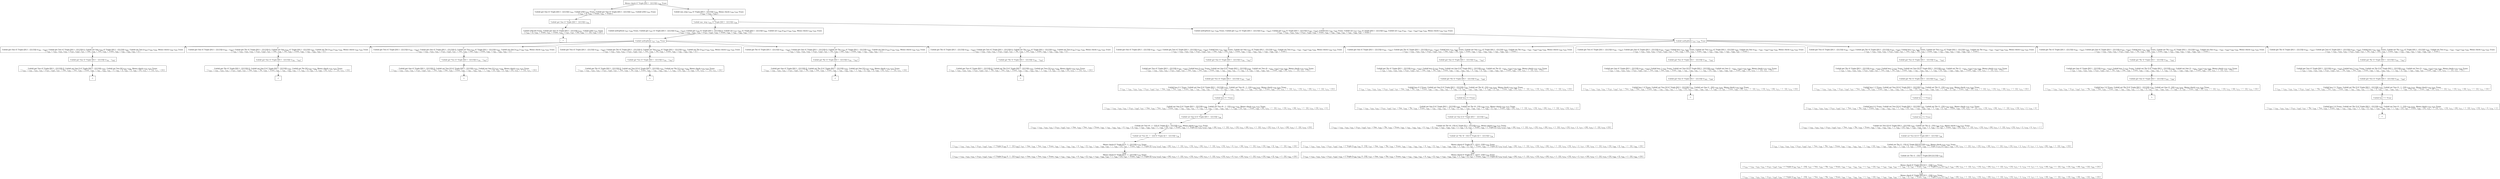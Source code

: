 digraph {
    graph [rankdir=TB
          ,bgcolor=transparent];
    node [shape=box
         ,fillcolor=white
         ,style=filled];
    0 [label=<O <BR/> Memo check (C Triple [[0] 1 : [2] [3]]) v<SUB>524</SUB> Trueo>];
    1 [label=<C <BR/> Unfold get One (C Triple [[0] 1 : [2] [3]]) v<SUB>552</SUB>, Unfold isNil v<SUB>552</SUB> Trueo, Unfold get Two (C Triple [[0] 1 : [2] [3]]) v<SUB>553</SUB>, Unfold isNil v<SUB>553</SUB> Trueo <BR/>  [ v<SUB>524</SUB> &rarr; [], v<SUB>550</SUB> &rarr; Trueo, v<SUB>551</SUB> &rarr; Trueo ] >];
    2 [label=<C <BR/> Unfold one_step v<SUB>554</SUB> (C Triple [[0] 1 : [2] [3]]) v<SUB>556</SUB>, Memo check v<SUB>556</SUB> v<SUB>555</SUB> Trueo <BR/>  [ v<SUB>524</SUB> &rarr; v<SUB>554</SUB> : v<SUB>555</SUB> ] >];
    3 [label=<O <BR/> Unfold get One (C Triple [[0] 1 : [2] [3]]) v<SUB>552</SUB>>];
    4 [label=<C <BR/> Unfold isNil [0] Trueo, Unfold get Two (C Triple [[0] 1 : [2] [3]]) v<SUB>553</SUB>, Unfold isNil v<SUB>553</SUB> Trueo <BR/>  [ v<SUB>524</SUB> &rarr; [], v<SUB>550</SUB> &rarr; Trueo, v<SUB>551</SUB> &rarr; Trueo, v<SUB>552</SUB> &rarr; v<SUB>557</SUB>, v<SUB>557</SUB> &rarr; [0], v<SUB>558</SUB> &rarr; 1 : [2], v<SUB>559</SUB> &rarr; [3] ] >];
    5 [label=<_|_>];
    6 [label=<O <BR/> Unfold one_step v<SUB>554</SUB> (C Triple [[0] 1 : [2] [3]]) v<SUB>556</SUB>>];
    7 [label=<C <BR/> Unfold notEqStick v<SUB>557</SUB> v<SUB>558</SUB> Trueo, Unfold get v<SUB>557</SUB> (C Triple [[0] 1 : [2] [3]]) (v<SUB>561</SUB> : v<SUB>562</SUB>), Unfold get v<SUB>558</SUB> (C Triple [[0] 1 : [2] [3]]) [], Unfold set v<SUB>557</SUB> v<SUB>562</SUB> (C Triple [[0] 1 : [2] [3]]) v<SUB>564</SUB>, Unfold set v<SUB>558</SUB> [v<SUB>561</SUB>] v<SUB>564</SUB> v<SUB>556</SUB>, Memo check v<SUB>556</SUB> v<SUB>555</SUB> Trueo <BR/>  [ v<SUB>524</SUB> &rarr; v<SUB>554</SUB> : v<SUB>555</SUB>, v<SUB>554</SUB> &rarr; (v<SUB>557</SUB>, v<SUB>558</SUB>), v<SUB>559</SUB> &rarr; Trueo, v<SUB>560</SUB> &rarr; v<SUB>561</SUB> : v<SUB>562</SUB>, v<SUB>563</SUB> &rarr; [] ] >];
    8 [label=<C <BR/> Unfold notEqStick v<SUB>557</SUB> v<SUB>558</SUB> Trueo, Unfold get v<SUB>557</SUB> (C Triple [[0] 1 : [2] [3]]) (v<SUB>561</SUB> : v<SUB>562</SUB>), Unfold get v<SUB>558</SUB> (C Triple [[0] 1 : [2] [3]]) (v<SUB>565</SUB> : v<SUB>566</SUB>), Unfold less v<SUB>561</SUB> v<SUB>565</SUB> Trueo, Unfold set v<SUB>557</SUB> v<SUB>562</SUB> (C Triple [[0] 1 : [2] [3]]) v<SUB>568</SUB>, Unfold set v<SUB>558</SUB> (v<SUB>561</SUB> : v<SUB>565</SUB> : v<SUB>566</SUB>) v<SUB>568</SUB> v<SUB>556</SUB>, Memo check v<SUB>556</SUB> v<SUB>555</SUB> Trueo <BR/>  [ v<SUB>524</SUB> &rarr; v<SUB>554</SUB> : v<SUB>555</SUB>, v<SUB>554</SUB> &rarr; (v<SUB>557</SUB>, v<SUB>558</SUB>), v<SUB>559</SUB> &rarr; Trueo, v<SUB>560</SUB> &rarr; v<SUB>561</SUB> : v<SUB>562</SUB>, v<SUB>563</SUB> &rarr; v<SUB>565</SUB> : v<SUB>566</SUB>, v<SUB>567</SUB> &rarr; Trueo ] >];
    9 [label=<O <BR/> Unfold notEqStick v<SUB>557</SUB> v<SUB>558</SUB> Trueo>];
    10 [label=<C <BR/> Unfold get One (C Triple [[0] 1 : [2] [3]]) (v<SUB>561</SUB> : v<SUB>562</SUB>), Unfold get Two (C Triple [[0] 1 : [2] [3]]) [], Unfold set One v<SUB>562</SUB> (C Triple [[0] 1 : [2] [3]]) v<SUB>564</SUB>, Unfold set Two [v<SUB>561</SUB>] v<SUB>564</SUB> v<SUB>556</SUB>, Memo check v<SUB>556</SUB> v<SUB>555</SUB> Trueo <BR/>  [ v<SUB>524</SUB> &rarr; v<SUB>554</SUB> : v<SUB>555</SUB>, v<SUB>554</SUB> &rarr; (v<SUB>557</SUB>, v<SUB>558</SUB>), v<SUB>557</SUB> &rarr; One, v<SUB>558</SUB> &rarr; Two, v<SUB>559</SUB> &rarr; Trueo, v<SUB>560</SUB> &rarr; v<SUB>561</SUB> : v<SUB>562</SUB>, v<SUB>563</SUB> &rarr; [] ] >];
    11 [label=<C <BR/> Unfold get One (C Triple [[0] 1 : [2] [3]]) (v<SUB>561</SUB> : v<SUB>562</SUB>), Unfold get Thr (C Triple [[0] 1 : [2] [3]]) [], Unfold set One v<SUB>562</SUB> (C Triple [[0] 1 : [2] [3]]) v<SUB>564</SUB>, Unfold set Thr [v<SUB>561</SUB>] v<SUB>564</SUB> v<SUB>556</SUB>, Memo check v<SUB>556</SUB> v<SUB>555</SUB> Trueo <BR/>  [ v<SUB>524</SUB> &rarr; v<SUB>554</SUB> : v<SUB>555</SUB>, v<SUB>554</SUB> &rarr; (v<SUB>557</SUB>, v<SUB>558</SUB>), v<SUB>557</SUB> &rarr; One, v<SUB>558</SUB> &rarr; Thr, v<SUB>559</SUB> &rarr; Trueo, v<SUB>560</SUB> &rarr; v<SUB>561</SUB> : v<SUB>562</SUB>, v<SUB>563</SUB> &rarr; [] ] >];
    12 [label=<C <BR/> Unfold get Two (C Triple [[0] 1 : [2] [3]]) (v<SUB>561</SUB> : v<SUB>562</SUB>), Unfold get One (C Triple [[0] 1 : [2] [3]]) [], Unfold set Two v<SUB>562</SUB> (C Triple [[0] 1 : [2] [3]]) v<SUB>564</SUB>, Unfold set One [v<SUB>561</SUB>] v<SUB>564</SUB> v<SUB>556</SUB>, Memo check v<SUB>556</SUB> v<SUB>555</SUB> Trueo <BR/>  [ v<SUB>524</SUB> &rarr; v<SUB>554</SUB> : v<SUB>555</SUB>, v<SUB>554</SUB> &rarr; (v<SUB>557</SUB>, v<SUB>558</SUB>), v<SUB>557</SUB> &rarr; Two, v<SUB>558</SUB> &rarr; One, v<SUB>559</SUB> &rarr; Trueo, v<SUB>560</SUB> &rarr; v<SUB>561</SUB> : v<SUB>562</SUB>, v<SUB>563</SUB> &rarr; [] ] >];
    13 [label=<C <BR/> Unfold get Two (C Triple [[0] 1 : [2] [3]]) (v<SUB>561</SUB> : v<SUB>562</SUB>), Unfold get Thr (C Triple [[0] 1 : [2] [3]]) [], Unfold set Two v<SUB>562</SUB> (C Triple [[0] 1 : [2] [3]]) v<SUB>564</SUB>, Unfold set Thr [v<SUB>561</SUB>] v<SUB>564</SUB> v<SUB>556</SUB>, Memo check v<SUB>556</SUB> v<SUB>555</SUB> Trueo <BR/>  [ v<SUB>524</SUB> &rarr; v<SUB>554</SUB> : v<SUB>555</SUB>, v<SUB>554</SUB> &rarr; (v<SUB>557</SUB>, v<SUB>558</SUB>), v<SUB>557</SUB> &rarr; Two, v<SUB>558</SUB> &rarr; Thr, v<SUB>559</SUB> &rarr; Trueo, v<SUB>560</SUB> &rarr; v<SUB>561</SUB> : v<SUB>562</SUB>, v<SUB>563</SUB> &rarr; [] ] >];
    14 [label=<C <BR/> Unfold get Thr (C Triple [[0] 1 : [2] [3]]) (v<SUB>561</SUB> : v<SUB>562</SUB>), Unfold get One (C Triple [[0] 1 : [2] [3]]) [], Unfold set Thr v<SUB>562</SUB> (C Triple [[0] 1 : [2] [3]]) v<SUB>564</SUB>, Unfold set One [v<SUB>561</SUB>] v<SUB>564</SUB> v<SUB>556</SUB>, Memo check v<SUB>556</SUB> v<SUB>555</SUB> Trueo <BR/>  [ v<SUB>524</SUB> &rarr; v<SUB>554</SUB> : v<SUB>555</SUB>, v<SUB>554</SUB> &rarr; (v<SUB>557</SUB>, v<SUB>558</SUB>), v<SUB>557</SUB> &rarr; Thr, v<SUB>558</SUB> &rarr; One, v<SUB>559</SUB> &rarr; Trueo, v<SUB>560</SUB> &rarr; v<SUB>561</SUB> : v<SUB>562</SUB>, v<SUB>563</SUB> &rarr; [] ] >];
    15 [label=<C <BR/> Unfold get Thr (C Triple [[0] 1 : [2] [3]]) (v<SUB>561</SUB> : v<SUB>562</SUB>), Unfold get Two (C Triple [[0] 1 : [2] [3]]) [], Unfold set Thr v<SUB>562</SUB> (C Triple [[0] 1 : [2] [3]]) v<SUB>564</SUB>, Unfold set Two [v<SUB>561</SUB>] v<SUB>564</SUB> v<SUB>556</SUB>, Memo check v<SUB>556</SUB> v<SUB>555</SUB> Trueo <BR/>  [ v<SUB>524</SUB> &rarr; v<SUB>554</SUB> : v<SUB>555</SUB>, v<SUB>554</SUB> &rarr; (v<SUB>557</SUB>, v<SUB>558</SUB>), v<SUB>557</SUB> &rarr; Thr, v<SUB>558</SUB> &rarr; Two, v<SUB>559</SUB> &rarr; Trueo, v<SUB>560</SUB> &rarr; v<SUB>561</SUB> : v<SUB>562</SUB>, v<SUB>563</SUB> &rarr; [] ] >];
    16 [label=<O <BR/> Unfold get One (C Triple [[0] 1 : [2] [3]]) (v<SUB>561</SUB> : v<SUB>562</SUB>)>];
    17 [label=<C <BR/> Unfold get Two (C Triple [[0] 1 : [2] [3]]) [], Unfold set One [] (C Triple [[0] 1 : [2] [3]]) v<SUB>564</SUB>, Unfold set Two [0] v<SUB>564</SUB> v<SUB>556</SUB>, Memo check v<SUB>556</SUB> v<SUB>555</SUB> Trueo <BR/>  [ v<SUB>524</SUB> &rarr; v<SUB>554</SUB> : v<SUB>555</SUB>, v<SUB>554</SUB> &rarr; (v<SUB>557</SUB>, v<SUB>558</SUB>), v<SUB>557</SUB> &rarr; One, v<SUB>558</SUB> &rarr; Two, v<SUB>559</SUB> &rarr; Trueo, v<SUB>560</SUB> &rarr; v<SUB>561</SUB> : v<SUB>562</SUB>, v<SUB>561</SUB> &rarr; 0, v<SUB>562</SUB> &rarr; [], v<SUB>563</SUB> &rarr; [], v<SUB>569</SUB> &rarr; [0], v<SUB>570</SUB> &rarr; 1 : [2], v<SUB>571</SUB> &rarr; [3] ] >];
    18 [label=<_|_>];
    19 [label=<O <BR/> Unfold get One (C Triple [[0] 1 : [2] [3]]) (v<SUB>561</SUB> : v<SUB>562</SUB>)>];
    20 [label=<C <BR/> Unfold get Thr (C Triple [[0] 1 : [2] [3]]) [], Unfold set One [] (C Triple [[0] 1 : [2] [3]]) v<SUB>564</SUB>, Unfold set Thr [0] v<SUB>564</SUB> v<SUB>556</SUB>, Memo check v<SUB>556</SUB> v<SUB>555</SUB> Trueo <BR/>  [ v<SUB>524</SUB> &rarr; v<SUB>554</SUB> : v<SUB>555</SUB>, v<SUB>554</SUB> &rarr; (v<SUB>557</SUB>, v<SUB>558</SUB>), v<SUB>557</SUB> &rarr; One, v<SUB>558</SUB> &rarr; Thr, v<SUB>559</SUB> &rarr; Trueo, v<SUB>560</SUB> &rarr; v<SUB>561</SUB> : v<SUB>562</SUB>, v<SUB>561</SUB> &rarr; 0, v<SUB>562</SUB> &rarr; [], v<SUB>563</SUB> &rarr; [], v<SUB>569</SUB> &rarr; [0], v<SUB>570</SUB> &rarr; 1 : [2], v<SUB>571</SUB> &rarr; [3] ] >];
    21 [label=<_|_>];
    22 [label=<O <BR/> Unfold get Two (C Triple [[0] 1 : [2] [3]]) (v<SUB>561</SUB> : v<SUB>562</SUB>)>];
    23 [label=<C <BR/> Unfold get One (C Triple [[0] 1 : [2] [3]]) [], Unfold set Two [2] (C Triple [[0] 1 : [2] [3]]) v<SUB>564</SUB>, Unfold set One [1] v<SUB>564</SUB> v<SUB>556</SUB>, Memo check v<SUB>556</SUB> v<SUB>555</SUB> Trueo <BR/>  [ v<SUB>524</SUB> &rarr; v<SUB>554</SUB> : v<SUB>555</SUB>, v<SUB>554</SUB> &rarr; (v<SUB>557</SUB>, v<SUB>558</SUB>), v<SUB>557</SUB> &rarr; Two, v<SUB>558</SUB> &rarr; One, v<SUB>559</SUB> &rarr; Trueo, v<SUB>560</SUB> &rarr; v<SUB>561</SUB> : v<SUB>562</SUB>, v<SUB>561</SUB> &rarr; 1, v<SUB>562</SUB> &rarr; [2], v<SUB>563</SUB> &rarr; [], v<SUB>569</SUB> &rarr; [0], v<SUB>570</SUB> &rarr; 1 : [2], v<SUB>571</SUB> &rarr; [3] ] >];
    24 [label=<_|_>];
    25 [label=<O <BR/> Unfold get Two (C Triple [[0] 1 : [2] [3]]) (v<SUB>561</SUB> : v<SUB>562</SUB>)>];
    26 [label=<C <BR/> Unfold get Thr (C Triple [[0] 1 : [2] [3]]) [], Unfold set Two [2] (C Triple [[0] 1 : [2] [3]]) v<SUB>564</SUB>, Unfold set Thr [1] v<SUB>564</SUB> v<SUB>556</SUB>, Memo check v<SUB>556</SUB> v<SUB>555</SUB> Trueo <BR/>  [ v<SUB>524</SUB> &rarr; v<SUB>554</SUB> : v<SUB>555</SUB>, v<SUB>554</SUB> &rarr; (v<SUB>557</SUB>, v<SUB>558</SUB>), v<SUB>557</SUB> &rarr; Two, v<SUB>558</SUB> &rarr; Thr, v<SUB>559</SUB> &rarr; Trueo, v<SUB>560</SUB> &rarr; v<SUB>561</SUB> : v<SUB>562</SUB>, v<SUB>561</SUB> &rarr; 1, v<SUB>562</SUB> &rarr; [2], v<SUB>563</SUB> &rarr; [], v<SUB>569</SUB> &rarr; [0], v<SUB>570</SUB> &rarr; 1 : [2], v<SUB>571</SUB> &rarr; [3] ] >];
    27 [label=<_|_>];
    28 [label=<O <BR/> Unfold get Thr (C Triple [[0] 1 : [2] [3]]) (v<SUB>561</SUB> : v<SUB>562</SUB>)>];
    29 [label=<C <BR/> Unfold get One (C Triple [[0] 1 : [2] [3]]) [], Unfold set Thr [] (C Triple [[0] 1 : [2] [3]]) v<SUB>564</SUB>, Unfold set One [3] v<SUB>564</SUB> v<SUB>556</SUB>, Memo check v<SUB>556</SUB> v<SUB>555</SUB> Trueo <BR/>  [ v<SUB>524</SUB> &rarr; v<SUB>554</SUB> : v<SUB>555</SUB>, v<SUB>554</SUB> &rarr; (v<SUB>557</SUB>, v<SUB>558</SUB>), v<SUB>557</SUB> &rarr; Thr, v<SUB>558</SUB> &rarr; One, v<SUB>559</SUB> &rarr; Trueo, v<SUB>560</SUB> &rarr; v<SUB>561</SUB> : v<SUB>562</SUB>, v<SUB>561</SUB> &rarr; 3, v<SUB>562</SUB> &rarr; [], v<SUB>563</SUB> &rarr; [], v<SUB>569</SUB> &rarr; [0], v<SUB>570</SUB> &rarr; 1 : [2], v<SUB>571</SUB> &rarr; [3] ] >];
    30 [label=<_|_>];
    31 [label=<O <BR/> Unfold get Thr (C Triple [[0] 1 : [2] [3]]) (v<SUB>561</SUB> : v<SUB>562</SUB>)>];
    32 [label=<C <BR/> Unfold get Two (C Triple [[0] 1 : [2] [3]]) [], Unfold set Thr [] (C Triple [[0] 1 : [2] [3]]) v<SUB>564</SUB>, Unfold set Two [3] v<SUB>564</SUB> v<SUB>556</SUB>, Memo check v<SUB>556</SUB> v<SUB>555</SUB> Trueo <BR/>  [ v<SUB>524</SUB> &rarr; v<SUB>554</SUB> : v<SUB>555</SUB>, v<SUB>554</SUB> &rarr; (v<SUB>557</SUB>, v<SUB>558</SUB>), v<SUB>557</SUB> &rarr; Thr, v<SUB>558</SUB> &rarr; Two, v<SUB>559</SUB> &rarr; Trueo, v<SUB>560</SUB> &rarr; v<SUB>561</SUB> : v<SUB>562</SUB>, v<SUB>561</SUB> &rarr; 3, v<SUB>562</SUB> &rarr; [], v<SUB>563</SUB> &rarr; [], v<SUB>569</SUB> &rarr; [0], v<SUB>570</SUB> &rarr; 1 : [2], v<SUB>571</SUB> &rarr; [3] ] >];
    33 [label=<_|_>];
    34 [label=<O <BR/> Unfold notEqStick v<SUB>557</SUB> v<SUB>558</SUB> Trueo>];
    35 [label=<C <BR/> Unfold get One (C Triple [[0] 1 : [2] [3]]) (v<SUB>561</SUB> : v<SUB>562</SUB>), Unfold get Two (C Triple [[0] 1 : [2] [3]]) (v<SUB>565</SUB> : v<SUB>566</SUB>), Unfold less v<SUB>561</SUB> v<SUB>565</SUB> Trueo, Unfold set One v<SUB>562</SUB> (C Triple [[0] 1 : [2] [3]]) v<SUB>568</SUB>, Unfold set Two (v<SUB>561</SUB> : v<SUB>565</SUB> : v<SUB>566</SUB>) v<SUB>568</SUB> v<SUB>556</SUB>, Memo check v<SUB>556</SUB> v<SUB>555</SUB> Trueo <BR/>  [ v<SUB>524</SUB> &rarr; v<SUB>554</SUB> : v<SUB>555</SUB>, v<SUB>554</SUB> &rarr; (v<SUB>557</SUB>, v<SUB>558</SUB>), v<SUB>557</SUB> &rarr; One, v<SUB>558</SUB> &rarr; Two, v<SUB>559</SUB> &rarr; Trueo, v<SUB>560</SUB> &rarr; v<SUB>561</SUB> : v<SUB>562</SUB>, v<SUB>563</SUB> &rarr; v<SUB>565</SUB> : v<SUB>566</SUB>, v<SUB>567</SUB> &rarr; Trueo ] >];
    36 [label=<C <BR/> Unfold get One (C Triple [[0] 1 : [2] [3]]) (v<SUB>561</SUB> : v<SUB>562</SUB>), Unfold get Thr (C Triple [[0] 1 : [2] [3]]) (v<SUB>565</SUB> : v<SUB>566</SUB>), Unfold less v<SUB>561</SUB> v<SUB>565</SUB> Trueo, Unfold set One v<SUB>562</SUB> (C Triple [[0] 1 : [2] [3]]) v<SUB>568</SUB>, Unfold set Thr (v<SUB>561</SUB> : v<SUB>565</SUB> : v<SUB>566</SUB>) v<SUB>568</SUB> v<SUB>556</SUB>, Memo check v<SUB>556</SUB> v<SUB>555</SUB> Trueo <BR/>  [ v<SUB>524</SUB> &rarr; v<SUB>554</SUB> : v<SUB>555</SUB>, v<SUB>554</SUB> &rarr; (v<SUB>557</SUB>, v<SUB>558</SUB>), v<SUB>557</SUB> &rarr; One, v<SUB>558</SUB> &rarr; Thr, v<SUB>559</SUB> &rarr; Trueo, v<SUB>560</SUB> &rarr; v<SUB>561</SUB> : v<SUB>562</SUB>, v<SUB>563</SUB> &rarr; v<SUB>565</SUB> : v<SUB>566</SUB>, v<SUB>567</SUB> &rarr; Trueo ] >];
    37 [label=<C <BR/> Unfold get Two (C Triple [[0] 1 : [2] [3]]) (v<SUB>561</SUB> : v<SUB>562</SUB>), Unfold get One (C Triple [[0] 1 : [2] [3]]) (v<SUB>565</SUB> : v<SUB>566</SUB>), Unfold less v<SUB>561</SUB> v<SUB>565</SUB> Trueo, Unfold set Two v<SUB>562</SUB> (C Triple [[0] 1 : [2] [3]]) v<SUB>568</SUB>, Unfold set One (v<SUB>561</SUB> : v<SUB>565</SUB> : v<SUB>566</SUB>) v<SUB>568</SUB> v<SUB>556</SUB>, Memo check v<SUB>556</SUB> v<SUB>555</SUB> Trueo <BR/>  [ v<SUB>524</SUB> &rarr; v<SUB>554</SUB> : v<SUB>555</SUB>, v<SUB>554</SUB> &rarr; (v<SUB>557</SUB>, v<SUB>558</SUB>), v<SUB>557</SUB> &rarr; Two, v<SUB>558</SUB> &rarr; One, v<SUB>559</SUB> &rarr; Trueo, v<SUB>560</SUB> &rarr; v<SUB>561</SUB> : v<SUB>562</SUB>, v<SUB>563</SUB> &rarr; v<SUB>565</SUB> : v<SUB>566</SUB>, v<SUB>567</SUB> &rarr; Trueo ] >];
    38 [label=<C <BR/> Unfold get Two (C Triple [[0] 1 : [2] [3]]) (v<SUB>561</SUB> : v<SUB>562</SUB>), Unfold get Thr (C Triple [[0] 1 : [2] [3]]) (v<SUB>565</SUB> : v<SUB>566</SUB>), Unfold less v<SUB>561</SUB> v<SUB>565</SUB> Trueo, Unfold set Two v<SUB>562</SUB> (C Triple [[0] 1 : [2] [3]]) v<SUB>568</SUB>, Unfold set Thr (v<SUB>561</SUB> : v<SUB>565</SUB> : v<SUB>566</SUB>) v<SUB>568</SUB> v<SUB>556</SUB>, Memo check v<SUB>556</SUB> v<SUB>555</SUB> Trueo <BR/>  [ v<SUB>524</SUB> &rarr; v<SUB>554</SUB> : v<SUB>555</SUB>, v<SUB>554</SUB> &rarr; (v<SUB>557</SUB>, v<SUB>558</SUB>), v<SUB>557</SUB> &rarr; Two, v<SUB>558</SUB> &rarr; Thr, v<SUB>559</SUB> &rarr; Trueo, v<SUB>560</SUB> &rarr; v<SUB>561</SUB> : v<SUB>562</SUB>, v<SUB>563</SUB> &rarr; v<SUB>565</SUB> : v<SUB>566</SUB>, v<SUB>567</SUB> &rarr; Trueo ] >];
    39 [label=<C <BR/> Unfold get Thr (C Triple [[0] 1 : [2] [3]]) (v<SUB>561</SUB> : v<SUB>562</SUB>), Unfold get One (C Triple [[0] 1 : [2] [3]]) (v<SUB>565</SUB> : v<SUB>566</SUB>), Unfold less v<SUB>561</SUB> v<SUB>565</SUB> Trueo, Unfold set Thr v<SUB>562</SUB> (C Triple [[0] 1 : [2] [3]]) v<SUB>568</SUB>, Unfold set One (v<SUB>561</SUB> : v<SUB>565</SUB> : v<SUB>566</SUB>) v<SUB>568</SUB> v<SUB>556</SUB>, Memo check v<SUB>556</SUB> v<SUB>555</SUB> Trueo <BR/>  [ v<SUB>524</SUB> &rarr; v<SUB>554</SUB> : v<SUB>555</SUB>, v<SUB>554</SUB> &rarr; (v<SUB>557</SUB>, v<SUB>558</SUB>), v<SUB>557</SUB> &rarr; Thr, v<SUB>558</SUB> &rarr; One, v<SUB>559</SUB> &rarr; Trueo, v<SUB>560</SUB> &rarr; v<SUB>561</SUB> : v<SUB>562</SUB>, v<SUB>563</SUB> &rarr; v<SUB>565</SUB> : v<SUB>566</SUB>, v<SUB>567</SUB> &rarr; Trueo ] >];
    40 [label=<C <BR/> Unfold get Thr (C Triple [[0] 1 : [2] [3]]) (v<SUB>561</SUB> : v<SUB>562</SUB>), Unfold get Two (C Triple [[0] 1 : [2] [3]]) (v<SUB>565</SUB> : v<SUB>566</SUB>), Unfold less v<SUB>561</SUB> v<SUB>565</SUB> Trueo, Unfold set Thr v<SUB>562</SUB> (C Triple [[0] 1 : [2] [3]]) v<SUB>568</SUB>, Unfold set Two (v<SUB>561</SUB> : v<SUB>565</SUB> : v<SUB>566</SUB>) v<SUB>568</SUB> v<SUB>556</SUB>, Memo check v<SUB>556</SUB> v<SUB>555</SUB> Trueo <BR/>  [ v<SUB>524</SUB> &rarr; v<SUB>554</SUB> : v<SUB>555</SUB>, v<SUB>554</SUB> &rarr; (v<SUB>557</SUB>, v<SUB>558</SUB>), v<SUB>557</SUB> &rarr; Thr, v<SUB>558</SUB> &rarr; Two, v<SUB>559</SUB> &rarr; Trueo, v<SUB>560</SUB> &rarr; v<SUB>561</SUB> : v<SUB>562</SUB>, v<SUB>563</SUB> &rarr; v<SUB>565</SUB> : v<SUB>566</SUB>, v<SUB>567</SUB> &rarr; Trueo ] >];
    41 [label=<O <BR/> Unfold get One (C Triple [[0] 1 : [2] [3]]) (v<SUB>561</SUB> : v<SUB>562</SUB>)>];
    42 [label=<C <BR/> Unfold get Two (C Triple [[0] 1 : [2] [3]]) (v<SUB>565</SUB> : v<SUB>566</SUB>), Unfold less 0 v<SUB>565</SUB> Trueo, Unfold set One [] (C Triple [[0] 1 : [2] [3]]) v<SUB>568</SUB>, Unfold set Two (0 : v<SUB>565</SUB> : v<SUB>566</SUB>) v<SUB>568</SUB> v<SUB>556</SUB>, Memo check v<SUB>556</SUB> v<SUB>555</SUB> Trueo <BR/>  [ v<SUB>524</SUB> &rarr; v<SUB>554</SUB> : v<SUB>555</SUB>, v<SUB>554</SUB> &rarr; (v<SUB>557</SUB>, v<SUB>558</SUB>), v<SUB>557</SUB> &rarr; One, v<SUB>558</SUB> &rarr; Two, v<SUB>559</SUB> &rarr; Trueo, v<SUB>560</SUB> &rarr; v<SUB>561</SUB> : v<SUB>562</SUB>, v<SUB>561</SUB> &rarr; 0, v<SUB>562</SUB> &rarr; [], v<SUB>563</SUB> &rarr; v<SUB>565</SUB> : v<SUB>566</SUB>, v<SUB>567</SUB> &rarr; Trueo, v<SUB>569</SUB> &rarr; [0], v<SUB>570</SUB> &rarr; 1 : [2], v<SUB>571</SUB> &rarr; [3] ] >];
    43 [label=<O <BR/> Unfold get Two (C Triple [[0] 1 : [2] [3]]) (v<SUB>565</SUB> : v<SUB>566</SUB>)>];
    44 [label=<C <BR/> Unfold less 0 1 Trueo, Unfold set One [] (C Triple [[0] 1 : [2] [3]]) v<SUB>568</SUB>, Unfold set Two (0 : 1 : [2]) v<SUB>568</SUB> v<SUB>556</SUB>, Memo check v<SUB>556</SUB> v<SUB>555</SUB> Trueo <BR/>  [ v<SUB>524</SUB> &rarr; v<SUB>554</SUB> : v<SUB>555</SUB>, v<SUB>554</SUB> &rarr; (v<SUB>557</SUB>, v<SUB>558</SUB>), v<SUB>557</SUB> &rarr; One, v<SUB>558</SUB> &rarr; Two, v<SUB>559</SUB> &rarr; Trueo, v<SUB>560</SUB> &rarr; v<SUB>561</SUB> : v<SUB>562</SUB>, v<SUB>561</SUB> &rarr; 0, v<SUB>562</SUB> &rarr; [], v<SUB>563</SUB> &rarr; v<SUB>565</SUB> : v<SUB>566</SUB>, v<SUB>565</SUB> &rarr; 1, v<SUB>566</SUB> &rarr; [2], v<SUB>567</SUB> &rarr; Trueo, v<SUB>569</SUB> &rarr; [0], v<SUB>570</SUB> &rarr; 1 : [2], v<SUB>571</SUB> &rarr; [3], v<SUB>572</SUB> &rarr; [0], v<SUB>573</SUB> &rarr; 1 : [2], v<SUB>574</SUB> &rarr; [3] ] >];
    45 [label=<O <BR/> Unfold less 0 1 Trueo>];
    46 [label=<C <BR/> Unfold set One [] (C Triple [[0] 1 : [2] [3]]) v<SUB>568</SUB>, Unfold set Two (0 : 1 : [2]) v<SUB>568</SUB> v<SUB>556</SUB>, Memo check v<SUB>556</SUB> v<SUB>555</SUB> Trueo <BR/>  [ v<SUB>524</SUB> &rarr; v<SUB>554</SUB> : v<SUB>555</SUB>, v<SUB>554</SUB> &rarr; (v<SUB>557</SUB>, v<SUB>558</SUB>), v<SUB>557</SUB> &rarr; One, v<SUB>558</SUB> &rarr; Two, v<SUB>559</SUB> &rarr; Trueo, v<SUB>560</SUB> &rarr; v<SUB>561</SUB> : v<SUB>562</SUB>, v<SUB>561</SUB> &rarr; 0, v<SUB>562</SUB> &rarr; [], v<SUB>563</SUB> &rarr; v<SUB>565</SUB> : v<SUB>566</SUB>, v<SUB>565</SUB> &rarr; 1, v<SUB>566</SUB> &rarr; [2], v<SUB>567</SUB> &rarr; Trueo, v<SUB>569</SUB> &rarr; [0], v<SUB>570</SUB> &rarr; 1 : [2], v<SUB>571</SUB> &rarr; [3], v<SUB>572</SUB> &rarr; [0], v<SUB>573</SUB> &rarr; 1 : [2], v<SUB>574</SUB> &rarr; [3], v<SUB>575</SUB> &rarr; 0 ] >];
    47 [label=<O <BR/> Unfold set One [] (C Triple [[0] 1 : [2] [3]]) v<SUB>568</SUB>>];
    48 [label=<C <BR/> Unfold set Two (0 : 1 : [2]) (C Triple [[] 1 : [2] [3]]) v<SUB>556</SUB>, Memo check v<SUB>556</SUB> v<SUB>555</SUB> Trueo <BR/>  [ v<SUB>524</SUB> &rarr; v<SUB>554</SUB> : v<SUB>555</SUB>, v<SUB>554</SUB> &rarr; (v<SUB>557</SUB>, v<SUB>558</SUB>), v<SUB>557</SUB> &rarr; One, v<SUB>558</SUB> &rarr; Two, v<SUB>559</SUB> &rarr; Trueo, v<SUB>560</SUB> &rarr; v<SUB>561</SUB> : v<SUB>562</SUB>, v<SUB>561</SUB> &rarr; 0, v<SUB>562</SUB> &rarr; [], v<SUB>563</SUB> &rarr; v<SUB>565</SUB> : v<SUB>566</SUB>, v<SUB>565</SUB> &rarr; 1, v<SUB>566</SUB> &rarr; [2], v<SUB>567</SUB> &rarr; Trueo, v<SUB>568</SUB> &rarr; C Triple [[] v<SUB>578</SUB> v<SUB>579</SUB>], v<SUB>569</SUB> &rarr; [0], v<SUB>570</SUB> &rarr; 1 : [2], v<SUB>571</SUB> &rarr; [3], v<SUB>572</SUB> &rarr; [0], v<SUB>573</SUB> &rarr; 1 : [2], v<SUB>574</SUB> &rarr; [3], v<SUB>575</SUB> &rarr; 0, v<SUB>577</SUB> &rarr; [0], v<SUB>578</SUB> &rarr; 1 : [2], v<SUB>579</SUB> &rarr; [3] ] >];
    49 [label=<O <BR/> Unfold set Two (0 : 1 : [2]) (C Triple [[] 1 : [2] [3]]) v<SUB>556</SUB>>];
    50 [label=<C <BR/> Memo check (C Triple [[] 0 : 1 : [2] [3]]) v<SUB>555</SUB> Trueo <BR/>  [ v<SUB>524</SUB> &rarr; v<SUB>554</SUB> : v<SUB>555</SUB>, v<SUB>554</SUB> &rarr; (v<SUB>557</SUB>, v<SUB>558</SUB>), v<SUB>556</SUB> &rarr; C Triple [v<SUB>580</SUB> 0 : 1 : [2] v<SUB>582</SUB>], v<SUB>557</SUB> &rarr; One, v<SUB>558</SUB> &rarr; Two, v<SUB>559</SUB> &rarr; Trueo, v<SUB>560</SUB> &rarr; v<SUB>561</SUB> : v<SUB>562</SUB>, v<SUB>561</SUB> &rarr; 0, v<SUB>562</SUB> &rarr; [], v<SUB>563</SUB> &rarr; v<SUB>565</SUB> : v<SUB>566</SUB>, v<SUB>565</SUB> &rarr; 1, v<SUB>566</SUB> &rarr; [2], v<SUB>567</SUB> &rarr; Trueo, v<SUB>568</SUB> &rarr; C Triple [[] v<SUB>578</SUB> v<SUB>579</SUB>], v<SUB>569</SUB> &rarr; [0], v<SUB>570</SUB> &rarr; 1 : [2], v<SUB>571</SUB> &rarr; [3], v<SUB>572</SUB> &rarr; [0], v<SUB>573</SUB> &rarr; 1 : [2], v<SUB>574</SUB> &rarr; [3], v<SUB>575</SUB> &rarr; 0, v<SUB>577</SUB> &rarr; [0], v<SUB>578</SUB> &rarr; 1 : [2], v<SUB>579</SUB> &rarr; [3], v<SUB>580</SUB> &rarr; [], v<SUB>581</SUB> &rarr; 1 : [2], v<SUB>582</SUB> &rarr; [3] ] >];
    51 [label=<Leaf <BR/> Memo check (C Triple [[] 0 : 1 : [2] [3]]) v<SUB>555</SUB> Trueo <BR/>  [ v<SUB>524</SUB> &rarr; v<SUB>554</SUB> : v<SUB>555</SUB>, v<SUB>554</SUB> &rarr; (v<SUB>557</SUB>, v<SUB>558</SUB>), v<SUB>556</SUB> &rarr; C Triple [v<SUB>580</SUB> 0 : 1 : [2] v<SUB>582</SUB>], v<SUB>557</SUB> &rarr; One, v<SUB>558</SUB> &rarr; Two, v<SUB>559</SUB> &rarr; Trueo, v<SUB>560</SUB> &rarr; v<SUB>561</SUB> : v<SUB>562</SUB>, v<SUB>561</SUB> &rarr; 0, v<SUB>562</SUB> &rarr; [], v<SUB>563</SUB> &rarr; v<SUB>565</SUB> : v<SUB>566</SUB>, v<SUB>565</SUB> &rarr; 1, v<SUB>566</SUB> &rarr; [2], v<SUB>567</SUB> &rarr; Trueo, v<SUB>568</SUB> &rarr; C Triple [[] v<SUB>578</SUB> v<SUB>579</SUB>], v<SUB>569</SUB> &rarr; [0], v<SUB>570</SUB> &rarr; 1 : [2], v<SUB>571</SUB> &rarr; [3], v<SUB>572</SUB> &rarr; [0], v<SUB>573</SUB> &rarr; 1 : [2], v<SUB>574</SUB> &rarr; [3], v<SUB>575</SUB> &rarr; 0, v<SUB>577</SUB> &rarr; [0], v<SUB>578</SUB> &rarr; 1 : [2], v<SUB>579</SUB> &rarr; [3], v<SUB>580</SUB> &rarr; [], v<SUB>581</SUB> &rarr; 1 : [2], v<SUB>582</SUB> &rarr; [3] ] >];
    52 [label=<O <BR/> Unfold get One (C Triple [[0] 1 : [2] [3]]) (v<SUB>561</SUB> : v<SUB>562</SUB>)>];
    53 [label=<C <BR/> Unfold get Thr (C Triple [[0] 1 : [2] [3]]) (v<SUB>565</SUB> : v<SUB>566</SUB>), Unfold less 0 v<SUB>565</SUB> Trueo, Unfold set One [] (C Triple [[0] 1 : [2] [3]]) v<SUB>568</SUB>, Unfold set Thr (0 : v<SUB>565</SUB> : v<SUB>566</SUB>) v<SUB>568</SUB> v<SUB>556</SUB>, Memo check v<SUB>556</SUB> v<SUB>555</SUB> Trueo <BR/>  [ v<SUB>524</SUB> &rarr; v<SUB>554</SUB> : v<SUB>555</SUB>, v<SUB>554</SUB> &rarr; (v<SUB>557</SUB>, v<SUB>558</SUB>), v<SUB>557</SUB> &rarr; One, v<SUB>558</SUB> &rarr; Thr, v<SUB>559</SUB> &rarr; Trueo, v<SUB>560</SUB> &rarr; v<SUB>561</SUB> : v<SUB>562</SUB>, v<SUB>561</SUB> &rarr; 0, v<SUB>562</SUB> &rarr; [], v<SUB>563</SUB> &rarr; v<SUB>565</SUB> : v<SUB>566</SUB>, v<SUB>567</SUB> &rarr; Trueo, v<SUB>569</SUB> &rarr; [0], v<SUB>570</SUB> &rarr; 1 : [2], v<SUB>571</SUB> &rarr; [3] ] >];
    54 [label=<O <BR/> Unfold get Thr (C Triple [[0] 1 : [2] [3]]) (v<SUB>565</SUB> : v<SUB>566</SUB>)>];
    55 [label=<C <BR/> Unfold less 0 3 Trueo, Unfold set One [] (C Triple [[0] 1 : [2] [3]]) v<SUB>568</SUB>, Unfold set Thr (0 : [3]) v<SUB>568</SUB> v<SUB>556</SUB>, Memo check v<SUB>556</SUB> v<SUB>555</SUB> Trueo <BR/>  [ v<SUB>524</SUB> &rarr; v<SUB>554</SUB> : v<SUB>555</SUB>, v<SUB>554</SUB> &rarr; (v<SUB>557</SUB>, v<SUB>558</SUB>), v<SUB>557</SUB> &rarr; One, v<SUB>558</SUB> &rarr; Thr, v<SUB>559</SUB> &rarr; Trueo, v<SUB>560</SUB> &rarr; v<SUB>561</SUB> : v<SUB>562</SUB>, v<SUB>561</SUB> &rarr; 0, v<SUB>562</SUB> &rarr; [], v<SUB>563</SUB> &rarr; v<SUB>565</SUB> : v<SUB>566</SUB>, v<SUB>565</SUB> &rarr; 3, v<SUB>566</SUB> &rarr; [], v<SUB>567</SUB> &rarr; Trueo, v<SUB>569</SUB> &rarr; [0], v<SUB>570</SUB> &rarr; 1 : [2], v<SUB>571</SUB> &rarr; [3], v<SUB>572</SUB> &rarr; [0], v<SUB>573</SUB> &rarr; 1 : [2], v<SUB>574</SUB> &rarr; [3] ] >];
    56 [label=<O <BR/> Unfold less 0 3 Trueo>];
    57 [label=<C <BR/> Unfold set One [] (C Triple [[0] 1 : [2] [3]]) v<SUB>568</SUB>, Unfold set Thr (0 : [3]) v<SUB>568</SUB> v<SUB>556</SUB>, Memo check v<SUB>556</SUB> v<SUB>555</SUB> Trueo <BR/>  [ v<SUB>524</SUB> &rarr; v<SUB>554</SUB> : v<SUB>555</SUB>, v<SUB>554</SUB> &rarr; (v<SUB>557</SUB>, v<SUB>558</SUB>), v<SUB>557</SUB> &rarr; One, v<SUB>558</SUB> &rarr; Thr, v<SUB>559</SUB> &rarr; Trueo, v<SUB>560</SUB> &rarr; v<SUB>561</SUB> : v<SUB>562</SUB>, v<SUB>561</SUB> &rarr; 0, v<SUB>562</SUB> &rarr; [], v<SUB>563</SUB> &rarr; v<SUB>565</SUB> : v<SUB>566</SUB>, v<SUB>565</SUB> &rarr; 3, v<SUB>566</SUB> &rarr; [], v<SUB>567</SUB> &rarr; Trueo, v<SUB>569</SUB> &rarr; [0], v<SUB>570</SUB> &rarr; 1 : [2], v<SUB>571</SUB> &rarr; [3], v<SUB>572</SUB> &rarr; [0], v<SUB>573</SUB> &rarr; 1 : [2], v<SUB>574</SUB> &rarr; [3], v<SUB>575</SUB> &rarr; 2 ] >];
    58 [label=<O <BR/> Unfold set One [] (C Triple [[0] 1 : [2] [3]]) v<SUB>568</SUB>>];
    59 [label=<C <BR/> Unfold set Thr (0 : [3]) (C Triple [[] 1 : [2] [3]]) v<SUB>556</SUB>, Memo check v<SUB>556</SUB> v<SUB>555</SUB> Trueo <BR/>  [ v<SUB>524</SUB> &rarr; v<SUB>554</SUB> : v<SUB>555</SUB>, v<SUB>554</SUB> &rarr; (v<SUB>557</SUB>, v<SUB>558</SUB>), v<SUB>557</SUB> &rarr; One, v<SUB>558</SUB> &rarr; Thr, v<SUB>559</SUB> &rarr; Trueo, v<SUB>560</SUB> &rarr; v<SUB>561</SUB> : v<SUB>562</SUB>, v<SUB>561</SUB> &rarr; 0, v<SUB>562</SUB> &rarr; [], v<SUB>563</SUB> &rarr; v<SUB>565</SUB> : v<SUB>566</SUB>, v<SUB>565</SUB> &rarr; 3, v<SUB>566</SUB> &rarr; [], v<SUB>567</SUB> &rarr; Trueo, v<SUB>568</SUB> &rarr; C Triple [[] v<SUB>578</SUB> v<SUB>579</SUB>], v<SUB>569</SUB> &rarr; [0], v<SUB>570</SUB> &rarr; 1 : [2], v<SUB>571</SUB> &rarr; [3], v<SUB>572</SUB> &rarr; [0], v<SUB>573</SUB> &rarr; 1 : [2], v<SUB>574</SUB> &rarr; [3], v<SUB>575</SUB> &rarr; 2, v<SUB>577</SUB> &rarr; [0], v<SUB>578</SUB> &rarr; 1 : [2], v<SUB>579</SUB> &rarr; [3] ] >];
    60 [label=<O <BR/> Unfold set Thr (0 : [3]) (C Triple [[] 1 : [2] [3]]) v<SUB>556</SUB>>];
    61 [label=<C <BR/> Memo check (C Triple [[] 1 : [2] 0 : [3]]) v<SUB>555</SUB> Trueo <BR/>  [ v<SUB>524</SUB> &rarr; v<SUB>554</SUB> : v<SUB>555</SUB>, v<SUB>554</SUB> &rarr; (v<SUB>557</SUB>, v<SUB>558</SUB>), v<SUB>556</SUB> &rarr; C Triple [v<SUB>580</SUB> v<SUB>581</SUB> 0 : [3]], v<SUB>557</SUB> &rarr; One, v<SUB>558</SUB> &rarr; Thr, v<SUB>559</SUB> &rarr; Trueo, v<SUB>560</SUB> &rarr; v<SUB>561</SUB> : v<SUB>562</SUB>, v<SUB>561</SUB> &rarr; 0, v<SUB>562</SUB> &rarr; [], v<SUB>563</SUB> &rarr; v<SUB>565</SUB> : v<SUB>566</SUB>, v<SUB>565</SUB> &rarr; 3, v<SUB>566</SUB> &rarr; [], v<SUB>567</SUB> &rarr; Trueo, v<SUB>568</SUB> &rarr; C Triple [[] v<SUB>578</SUB> v<SUB>579</SUB>], v<SUB>569</SUB> &rarr; [0], v<SUB>570</SUB> &rarr; 1 : [2], v<SUB>571</SUB> &rarr; [3], v<SUB>572</SUB> &rarr; [0], v<SUB>573</SUB> &rarr; 1 : [2], v<SUB>574</SUB> &rarr; [3], v<SUB>575</SUB> &rarr; 2, v<SUB>577</SUB> &rarr; [0], v<SUB>578</SUB> &rarr; 1 : [2], v<SUB>579</SUB> &rarr; [3], v<SUB>580</SUB> &rarr; [], v<SUB>581</SUB> &rarr; 1 : [2], v<SUB>582</SUB> &rarr; [3] ] >];
    62 [label=<Leaf <BR/> Memo check (C Triple [[] 1 : [2] 0 : [3]]) v<SUB>555</SUB> Trueo <BR/>  [ v<SUB>524</SUB> &rarr; v<SUB>554</SUB> : v<SUB>555</SUB>, v<SUB>554</SUB> &rarr; (v<SUB>557</SUB>, v<SUB>558</SUB>), v<SUB>556</SUB> &rarr; C Triple [v<SUB>580</SUB> v<SUB>581</SUB> 0 : [3]], v<SUB>557</SUB> &rarr; One, v<SUB>558</SUB> &rarr; Thr, v<SUB>559</SUB> &rarr; Trueo, v<SUB>560</SUB> &rarr; v<SUB>561</SUB> : v<SUB>562</SUB>, v<SUB>561</SUB> &rarr; 0, v<SUB>562</SUB> &rarr; [], v<SUB>563</SUB> &rarr; v<SUB>565</SUB> : v<SUB>566</SUB>, v<SUB>565</SUB> &rarr; 3, v<SUB>566</SUB> &rarr; [], v<SUB>567</SUB> &rarr; Trueo, v<SUB>568</SUB> &rarr; C Triple [[] v<SUB>578</SUB> v<SUB>579</SUB>], v<SUB>569</SUB> &rarr; [0], v<SUB>570</SUB> &rarr; 1 : [2], v<SUB>571</SUB> &rarr; [3], v<SUB>572</SUB> &rarr; [0], v<SUB>573</SUB> &rarr; 1 : [2], v<SUB>574</SUB> &rarr; [3], v<SUB>575</SUB> &rarr; 2, v<SUB>577</SUB> &rarr; [0], v<SUB>578</SUB> &rarr; 1 : [2], v<SUB>579</SUB> &rarr; [3], v<SUB>580</SUB> &rarr; [], v<SUB>581</SUB> &rarr; 1 : [2], v<SUB>582</SUB> &rarr; [3] ] >];
    63 [label=<O <BR/> Unfold get Two (C Triple [[0] 1 : [2] [3]]) (v<SUB>561</SUB> : v<SUB>562</SUB>)>];
    64 [label=<C <BR/> Unfold get One (C Triple [[0] 1 : [2] [3]]) (v<SUB>565</SUB> : v<SUB>566</SUB>), Unfold less 1 v<SUB>565</SUB> Trueo, Unfold set Two [2] (C Triple [[0] 1 : [2] [3]]) v<SUB>568</SUB>, Unfold set One (1 : v<SUB>565</SUB> : v<SUB>566</SUB>) v<SUB>568</SUB> v<SUB>556</SUB>, Memo check v<SUB>556</SUB> v<SUB>555</SUB> Trueo <BR/>  [ v<SUB>524</SUB> &rarr; v<SUB>554</SUB> : v<SUB>555</SUB>, v<SUB>554</SUB> &rarr; (v<SUB>557</SUB>, v<SUB>558</SUB>), v<SUB>557</SUB> &rarr; Two, v<SUB>558</SUB> &rarr; One, v<SUB>559</SUB> &rarr; Trueo, v<SUB>560</SUB> &rarr; v<SUB>561</SUB> : v<SUB>562</SUB>, v<SUB>561</SUB> &rarr; 1, v<SUB>562</SUB> &rarr; [2], v<SUB>563</SUB> &rarr; v<SUB>565</SUB> : v<SUB>566</SUB>, v<SUB>567</SUB> &rarr; Trueo, v<SUB>569</SUB> &rarr; [0], v<SUB>570</SUB> &rarr; 1 : [2], v<SUB>571</SUB> &rarr; [3] ] >];
    65 [label=<O <BR/> Unfold get One (C Triple [[0] 1 : [2] [3]]) (v<SUB>565</SUB> : v<SUB>566</SUB>)>];
    66 [label=<C <BR/> Unfold less 1 0 Trueo, Unfold set Two [2] (C Triple [[0] 1 : [2] [3]]) v<SUB>568</SUB>, Unfold set One (1 : [0]) v<SUB>568</SUB> v<SUB>556</SUB>, Memo check v<SUB>556</SUB> v<SUB>555</SUB> Trueo <BR/>  [ v<SUB>524</SUB> &rarr; v<SUB>554</SUB> : v<SUB>555</SUB>, v<SUB>554</SUB> &rarr; (v<SUB>557</SUB>, v<SUB>558</SUB>), v<SUB>557</SUB> &rarr; Two, v<SUB>558</SUB> &rarr; One, v<SUB>559</SUB> &rarr; Trueo, v<SUB>560</SUB> &rarr; v<SUB>561</SUB> : v<SUB>562</SUB>, v<SUB>561</SUB> &rarr; 1, v<SUB>562</SUB> &rarr; [2], v<SUB>563</SUB> &rarr; v<SUB>565</SUB> : v<SUB>566</SUB>, v<SUB>565</SUB> &rarr; 0, v<SUB>566</SUB> &rarr; [], v<SUB>567</SUB> &rarr; Trueo, v<SUB>569</SUB> &rarr; [0], v<SUB>570</SUB> &rarr; 1 : [2], v<SUB>571</SUB> &rarr; [3], v<SUB>572</SUB> &rarr; [0], v<SUB>573</SUB> &rarr; 1 : [2], v<SUB>574</SUB> &rarr; [3] ] >];
    67 [label=<_|_>];
    68 [label=<O <BR/> Unfold get Two (C Triple [[0] 1 : [2] [3]]) (v<SUB>561</SUB> : v<SUB>562</SUB>)>];
    69 [label=<C <BR/> Unfold get Thr (C Triple [[0] 1 : [2] [3]]) (v<SUB>565</SUB> : v<SUB>566</SUB>), Unfold less 1 v<SUB>565</SUB> Trueo, Unfold set Two [2] (C Triple [[0] 1 : [2] [3]]) v<SUB>568</SUB>, Unfold set Thr (1 : v<SUB>565</SUB> : v<SUB>566</SUB>) v<SUB>568</SUB> v<SUB>556</SUB>, Memo check v<SUB>556</SUB> v<SUB>555</SUB> Trueo <BR/>  [ v<SUB>524</SUB> &rarr; v<SUB>554</SUB> : v<SUB>555</SUB>, v<SUB>554</SUB> &rarr; (v<SUB>557</SUB>, v<SUB>558</SUB>), v<SUB>557</SUB> &rarr; Two, v<SUB>558</SUB> &rarr; Thr, v<SUB>559</SUB> &rarr; Trueo, v<SUB>560</SUB> &rarr; v<SUB>561</SUB> : v<SUB>562</SUB>, v<SUB>561</SUB> &rarr; 1, v<SUB>562</SUB> &rarr; [2], v<SUB>563</SUB> &rarr; v<SUB>565</SUB> : v<SUB>566</SUB>, v<SUB>567</SUB> &rarr; Trueo, v<SUB>569</SUB> &rarr; [0], v<SUB>570</SUB> &rarr; 1 : [2], v<SUB>571</SUB> &rarr; [3] ] >];
    70 [label=<O <BR/> Unfold get Thr (C Triple [[0] 1 : [2] [3]]) (v<SUB>565</SUB> : v<SUB>566</SUB>)>];
    71 [label=<C <BR/> Unfold less 1 3 Trueo, Unfold set Two [2] (C Triple [[0] 1 : [2] [3]]) v<SUB>568</SUB>, Unfold set Thr (1 : [3]) v<SUB>568</SUB> v<SUB>556</SUB>, Memo check v<SUB>556</SUB> v<SUB>555</SUB> Trueo <BR/>  [ v<SUB>524</SUB> &rarr; v<SUB>554</SUB> : v<SUB>555</SUB>, v<SUB>554</SUB> &rarr; (v<SUB>557</SUB>, v<SUB>558</SUB>), v<SUB>557</SUB> &rarr; Two, v<SUB>558</SUB> &rarr; Thr, v<SUB>559</SUB> &rarr; Trueo, v<SUB>560</SUB> &rarr; v<SUB>561</SUB> : v<SUB>562</SUB>, v<SUB>561</SUB> &rarr; 1, v<SUB>562</SUB> &rarr; [2], v<SUB>563</SUB> &rarr; v<SUB>565</SUB> : v<SUB>566</SUB>, v<SUB>565</SUB> &rarr; 3, v<SUB>566</SUB> &rarr; [], v<SUB>567</SUB> &rarr; Trueo, v<SUB>569</SUB> &rarr; [0], v<SUB>570</SUB> &rarr; 1 : [2], v<SUB>571</SUB> &rarr; [3], v<SUB>572</SUB> &rarr; [0], v<SUB>573</SUB> &rarr; 1 : [2], v<SUB>574</SUB> &rarr; [3] ] >];
    72 [label=<O <BR/> Unfold less 1 3 Trueo>];
    73 [label=<C <BR/> Unfold less 0 2 Trueo, Unfold set Two [2] (C Triple [[0] 1 : [2] [3]]) v<SUB>568</SUB>, Unfold set Thr (1 : [3]) v<SUB>568</SUB> v<SUB>556</SUB>, Memo check v<SUB>556</SUB> v<SUB>555</SUB> Trueo <BR/>  [ v<SUB>524</SUB> &rarr; v<SUB>554</SUB> : v<SUB>555</SUB>, v<SUB>554</SUB> &rarr; (v<SUB>557</SUB>, v<SUB>558</SUB>), v<SUB>557</SUB> &rarr; Two, v<SUB>558</SUB> &rarr; Thr, v<SUB>559</SUB> &rarr; Trueo, v<SUB>560</SUB> &rarr; v<SUB>561</SUB> : v<SUB>562</SUB>, v<SUB>561</SUB> &rarr; 1, v<SUB>562</SUB> &rarr; [2], v<SUB>563</SUB> &rarr; v<SUB>565</SUB> : v<SUB>566</SUB>, v<SUB>565</SUB> &rarr; 3, v<SUB>566</SUB> &rarr; [], v<SUB>567</SUB> &rarr; Trueo, v<SUB>569</SUB> &rarr; [0], v<SUB>570</SUB> &rarr; 1 : [2], v<SUB>571</SUB> &rarr; [3], v<SUB>572</SUB> &rarr; [0], v<SUB>573</SUB> &rarr; 1 : [2], v<SUB>574</SUB> &rarr; [3], v<SUB>575</SUB> &rarr; 2, v<SUB>576</SUB> &rarr; 0 ] >];
    74 [label=<O <BR/> Unfold less 0 2 Trueo>];
    75 [label=<C <BR/> Unfold set Two [2] (C Triple [[0] 1 : [2] [3]]) v<SUB>568</SUB>, Unfold set Thr (1 : [3]) v<SUB>568</SUB> v<SUB>556</SUB>, Memo check v<SUB>556</SUB> v<SUB>555</SUB> Trueo <BR/>  [ v<SUB>524</SUB> &rarr; v<SUB>554</SUB> : v<SUB>555</SUB>, v<SUB>554</SUB> &rarr; (v<SUB>557</SUB>, v<SUB>558</SUB>), v<SUB>557</SUB> &rarr; Two, v<SUB>558</SUB> &rarr; Thr, v<SUB>559</SUB> &rarr; Trueo, v<SUB>560</SUB> &rarr; v<SUB>561</SUB> : v<SUB>562</SUB>, v<SUB>561</SUB> &rarr; 1, v<SUB>562</SUB> &rarr; [2], v<SUB>563</SUB> &rarr; v<SUB>565</SUB> : v<SUB>566</SUB>, v<SUB>565</SUB> &rarr; 3, v<SUB>566</SUB> &rarr; [], v<SUB>567</SUB> &rarr; Trueo, v<SUB>569</SUB> &rarr; [0], v<SUB>570</SUB> &rarr; 1 : [2], v<SUB>571</SUB> &rarr; [3], v<SUB>572</SUB> &rarr; [0], v<SUB>573</SUB> &rarr; 1 : [2], v<SUB>574</SUB> &rarr; [3], v<SUB>575</SUB> &rarr; 2, v<SUB>576</SUB> &rarr; 0, v<SUB>577</SUB> &rarr; 1 ] >];
    76 [label=<O <BR/> Unfold set Two [2] (C Triple [[0] 1 : [2] [3]]) v<SUB>568</SUB>>];
    77 [label=<C <BR/> Unfold set Thr (1 : [3]) (C Triple [[0] [2] [3]]) v<SUB>556</SUB>, Memo check v<SUB>556</SUB> v<SUB>555</SUB> Trueo <BR/>  [ v<SUB>524</SUB> &rarr; v<SUB>554</SUB> : v<SUB>555</SUB>, v<SUB>554</SUB> &rarr; (v<SUB>557</SUB>, v<SUB>558</SUB>), v<SUB>557</SUB> &rarr; Two, v<SUB>558</SUB> &rarr; Thr, v<SUB>559</SUB> &rarr; Trueo, v<SUB>560</SUB> &rarr; v<SUB>561</SUB> : v<SUB>562</SUB>, v<SUB>561</SUB> &rarr; 1, v<SUB>562</SUB> &rarr; [2], v<SUB>563</SUB> &rarr; v<SUB>565</SUB> : v<SUB>566</SUB>, v<SUB>565</SUB> &rarr; 3, v<SUB>566</SUB> &rarr; [], v<SUB>567</SUB> &rarr; Trueo, v<SUB>568</SUB> &rarr; C Triple [v<SUB>579</SUB> [2] v<SUB>581</SUB>], v<SUB>569</SUB> &rarr; [0], v<SUB>570</SUB> &rarr; 1 : [2], v<SUB>571</SUB> &rarr; [3], v<SUB>572</SUB> &rarr; [0], v<SUB>573</SUB> &rarr; 1 : [2], v<SUB>574</SUB> &rarr; [3], v<SUB>575</SUB> &rarr; 2, v<SUB>576</SUB> &rarr; 0, v<SUB>577</SUB> &rarr; 1, v<SUB>579</SUB> &rarr; [0], v<SUB>580</SUB> &rarr; 1 : [2], v<SUB>581</SUB> &rarr; [3] ] >];
    78 [label=<O <BR/> Unfold set Thr (1 : [3]) (C Triple [[0] [2] [3]]) v<SUB>556</SUB>>];
    79 [label=<C <BR/> Memo check (C Triple [[0] [2] 1 : [3]]) v<SUB>555</SUB> Trueo <BR/>  [ v<SUB>524</SUB> &rarr; v<SUB>554</SUB> : v<SUB>555</SUB>, v<SUB>554</SUB> &rarr; (v<SUB>557</SUB>, v<SUB>558</SUB>), v<SUB>556</SUB> &rarr; C Triple [v<SUB>582</SUB> v<SUB>583</SUB> 1 : [3]], v<SUB>557</SUB> &rarr; Two, v<SUB>558</SUB> &rarr; Thr, v<SUB>559</SUB> &rarr; Trueo, v<SUB>560</SUB> &rarr; v<SUB>561</SUB> : v<SUB>562</SUB>, v<SUB>561</SUB> &rarr; 1, v<SUB>562</SUB> &rarr; [2], v<SUB>563</SUB> &rarr; v<SUB>565</SUB> : v<SUB>566</SUB>, v<SUB>565</SUB> &rarr; 3, v<SUB>566</SUB> &rarr; [], v<SUB>567</SUB> &rarr; Trueo, v<SUB>568</SUB> &rarr; C Triple [v<SUB>579</SUB> [2] v<SUB>581</SUB>], v<SUB>569</SUB> &rarr; [0], v<SUB>570</SUB> &rarr; 1 : [2], v<SUB>571</SUB> &rarr; [3], v<SUB>572</SUB> &rarr; [0], v<SUB>573</SUB> &rarr; 1 : [2], v<SUB>574</SUB> &rarr; [3], v<SUB>575</SUB> &rarr; 2, v<SUB>576</SUB> &rarr; 0, v<SUB>577</SUB> &rarr; 1, v<SUB>579</SUB> &rarr; [0], v<SUB>580</SUB> &rarr; 1 : [2], v<SUB>581</SUB> &rarr; [3], v<SUB>582</SUB> &rarr; [0], v<SUB>583</SUB> &rarr; [2], v<SUB>584</SUB> &rarr; [3] ] >];
    80 [label=<Leaf <BR/> Memo check (C Triple [[0] [2] 1 : [3]]) v<SUB>555</SUB> Trueo <BR/>  [ v<SUB>524</SUB> &rarr; v<SUB>554</SUB> : v<SUB>555</SUB>, v<SUB>554</SUB> &rarr; (v<SUB>557</SUB>, v<SUB>558</SUB>), v<SUB>556</SUB> &rarr; C Triple [v<SUB>582</SUB> v<SUB>583</SUB> 1 : [3]], v<SUB>557</SUB> &rarr; Two, v<SUB>558</SUB> &rarr; Thr, v<SUB>559</SUB> &rarr; Trueo, v<SUB>560</SUB> &rarr; v<SUB>561</SUB> : v<SUB>562</SUB>, v<SUB>561</SUB> &rarr; 1, v<SUB>562</SUB> &rarr; [2], v<SUB>563</SUB> &rarr; v<SUB>565</SUB> : v<SUB>566</SUB>, v<SUB>565</SUB> &rarr; 3, v<SUB>566</SUB> &rarr; [], v<SUB>567</SUB> &rarr; Trueo, v<SUB>568</SUB> &rarr; C Triple [v<SUB>579</SUB> [2] v<SUB>581</SUB>], v<SUB>569</SUB> &rarr; [0], v<SUB>570</SUB> &rarr; 1 : [2], v<SUB>571</SUB> &rarr; [3], v<SUB>572</SUB> &rarr; [0], v<SUB>573</SUB> &rarr; 1 : [2], v<SUB>574</SUB> &rarr; [3], v<SUB>575</SUB> &rarr; 2, v<SUB>576</SUB> &rarr; 0, v<SUB>577</SUB> &rarr; 1, v<SUB>579</SUB> &rarr; [0], v<SUB>580</SUB> &rarr; 1 : [2], v<SUB>581</SUB> &rarr; [3], v<SUB>582</SUB> &rarr; [0], v<SUB>583</SUB> &rarr; [2], v<SUB>584</SUB> &rarr; [3] ] >];
    81 [label=<O <BR/> Unfold get Thr (C Triple [[0] 1 : [2] [3]]) (v<SUB>561</SUB> : v<SUB>562</SUB>)>];
    82 [label=<C <BR/> Unfold get One (C Triple [[0] 1 : [2] [3]]) (v<SUB>565</SUB> : v<SUB>566</SUB>), Unfold less 3 v<SUB>565</SUB> Trueo, Unfold set Thr [] (C Triple [[0] 1 : [2] [3]]) v<SUB>568</SUB>, Unfold set One (3 : v<SUB>565</SUB> : v<SUB>566</SUB>) v<SUB>568</SUB> v<SUB>556</SUB>, Memo check v<SUB>556</SUB> v<SUB>555</SUB> Trueo <BR/>  [ v<SUB>524</SUB> &rarr; v<SUB>554</SUB> : v<SUB>555</SUB>, v<SUB>554</SUB> &rarr; (v<SUB>557</SUB>, v<SUB>558</SUB>), v<SUB>557</SUB> &rarr; Thr, v<SUB>558</SUB> &rarr; One, v<SUB>559</SUB> &rarr; Trueo, v<SUB>560</SUB> &rarr; v<SUB>561</SUB> : v<SUB>562</SUB>, v<SUB>561</SUB> &rarr; 3, v<SUB>562</SUB> &rarr; [], v<SUB>563</SUB> &rarr; v<SUB>565</SUB> : v<SUB>566</SUB>, v<SUB>567</SUB> &rarr; Trueo, v<SUB>569</SUB> &rarr; [0], v<SUB>570</SUB> &rarr; 1 : [2], v<SUB>571</SUB> &rarr; [3] ] >];
    83 [label=<O <BR/> Unfold get One (C Triple [[0] 1 : [2] [3]]) (v<SUB>565</SUB> : v<SUB>566</SUB>)>];
    84 [label=<C <BR/> Unfold less 3 0 Trueo, Unfold set Thr [] (C Triple [[0] 1 : [2] [3]]) v<SUB>568</SUB>, Unfold set One (3 : [0]) v<SUB>568</SUB> v<SUB>556</SUB>, Memo check v<SUB>556</SUB> v<SUB>555</SUB> Trueo <BR/>  [ v<SUB>524</SUB> &rarr; v<SUB>554</SUB> : v<SUB>555</SUB>, v<SUB>554</SUB> &rarr; (v<SUB>557</SUB>, v<SUB>558</SUB>), v<SUB>557</SUB> &rarr; Thr, v<SUB>558</SUB> &rarr; One, v<SUB>559</SUB> &rarr; Trueo, v<SUB>560</SUB> &rarr; v<SUB>561</SUB> : v<SUB>562</SUB>, v<SUB>561</SUB> &rarr; 3, v<SUB>562</SUB> &rarr; [], v<SUB>563</SUB> &rarr; v<SUB>565</SUB> : v<SUB>566</SUB>, v<SUB>565</SUB> &rarr; 0, v<SUB>566</SUB> &rarr; [], v<SUB>567</SUB> &rarr; Trueo, v<SUB>569</SUB> &rarr; [0], v<SUB>570</SUB> &rarr; 1 : [2], v<SUB>571</SUB> &rarr; [3], v<SUB>572</SUB> &rarr; [0], v<SUB>573</SUB> &rarr; 1 : [2], v<SUB>574</SUB> &rarr; [3] ] >];
    85 [label=<_|_>];
    86 [label=<O <BR/> Unfold get Thr (C Triple [[0] 1 : [2] [3]]) (v<SUB>561</SUB> : v<SUB>562</SUB>)>];
    87 [label=<C <BR/> Unfold get Two (C Triple [[0] 1 : [2] [3]]) (v<SUB>565</SUB> : v<SUB>566</SUB>), Unfold less 3 v<SUB>565</SUB> Trueo, Unfold set Thr [] (C Triple [[0] 1 : [2] [3]]) v<SUB>568</SUB>, Unfold set Two (3 : v<SUB>565</SUB> : v<SUB>566</SUB>) v<SUB>568</SUB> v<SUB>556</SUB>, Memo check v<SUB>556</SUB> v<SUB>555</SUB> Trueo <BR/>  [ v<SUB>524</SUB> &rarr; v<SUB>554</SUB> : v<SUB>555</SUB>, v<SUB>554</SUB> &rarr; (v<SUB>557</SUB>, v<SUB>558</SUB>), v<SUB>557</SUB> &rarr; Thr, v<SUB>558</SUB> &rarr; Two, v<SUB>559</SUB> &rarr; Trueo, v<SUB>560</SUB> &rarr; v<SUB>561</SUB> : v<SUB>562</SUB>, v<SUB>561</SUB> &rarr; 3, v<SUB>562</SUB> &rarr; [], v<SUB>563</SUB> &rarr; v<SUB>565</SUB> : v<SUB>566</SUB>, v<SUB>567</SUB> &rarr; Trueo, v<SUB>569</SUB> &rarr; [0], v<SUB>570</SUB> &rarr; 1 : [2], v<SUB>571</SUB> &rarr; [3] ] >];
    88 [label=<O <BR/> Unfold get Two (C Triple [[0] 1 : [2] [3]]) (v<SUB>565</SUB> : v<SUB>566</SUB>)>];
    89 [label=<C <BR/> Unfold less 3 1 Trueo, Unfold set Thr [] (C Triple [[0] 1 : [2] [3]]) v<SUB>568</SUB>, Unfold set Two (3 : 1 : [2]) v<SUB>568</SUB> v<SUB>556</SUB>, Memo check v<SUB>556</SUB> v<SUB>555</SUB> Trueo <BR/>  [ v<SUB>524</SUB> &rarr; v<SUB>554</SUB> : v<SUB>555</SUB>, v<SUB>554</SUB> &rarr; (v<SUB>557</SUB>, v<SUB>558</SUB>), v<SUB>557</SUB> &rarr; Thr, v<SUB>558</SUB> &rarr; Two, v<SUB>559</SUB> &rarr; Trueo, v<SUB>560</SUB> &rarr; v<SUB>561</SUB> : v<SUB>562</SUB>, v<SUB>561</SUB> &rarr; 3, v<SUB>562</SUB> &rarr; [], v<SUB>563</SUB> &rarr; v<SUB>565</SUB> : v<SUB>566</SUB>, v<SUB>565</SUB> &rarr; 1, v<SUB>566</SUB> &rarr; [2], v<SUB>567</SUB> &rarr; Trueo, v<SUB>569</SUB> &rarr; [0], v<SUB>570</SUB> &rarr; 1 : [2], v<SUB>571</SUB> &rarr; [3], v<SUB>572</SUB> &rarr; [0], v<SUB>573</SUB> &rarr; 1 : [2], v<SUB>574</SUB> &rarr; [3] ] >];
    90 [label=<O <BR/> Unfold less 3 1 Trueo>];
    91 [label=<C <BR/> Unfold less 2 0 Trueo, Unfold set Thr [] (C Triple [[0] 1 : [2] [3]]) v<SUB>568</SUB>, Unfold set Two (3 : 1 : [2]) v<SUB>568</SUB> v<SUB>556</SUB>, Memo check v<SUB>556</SUB> v<SUB>555</SUB> Trueo <BR/>  [ v<SUB>524</SUB> &rarr; v<SUB>554</SUB> : v<SUB>555</SUB>, v<SUB>554</SUB> &rarr; (v<SUB>557</SUB>, v<SUB>558</SUB>), v<SUB>557</SUB> &rarr; Thr, v<SUB>558</SUB> &rarr; Two, v<SUB>559</SUB> &rarr; Trueo, v<SUB>560</SUB> &rarr; v<SUB>561</SUB> : v<SUB>562</SUB>, v<SUB>561</SUB> &rarr; 3, v<SUB>562</SUB> &rarr; [], v<SUB>563</SUB> &rarr; v<SUB>565</SUB> : v<SUB>566</SUB>, v<SUB>565</SUB> &rarr; 1, v<SUB>566</SUB> &rarr; [2], v<SUB>567</SUB> &rarr; Trueo, v<SUB>569</SUB> &rarr; [0], v<SUB>570</SUB> &rarr; 1 : [2], v<SUB>571</SUB> &rarr; [3], v<SUB>572</SUB> &rarr; [0], v<SUB>573</SUB> &rarr; 1 : [2], v<SUB>574</SUB> &rarr; [3], v<SUB>575</SUB> &rarr; 0, v<SUB>576</SUB> &rarr; 2 ] >];
    92 [label=<_|_>];
    0 -> 1 [label=""];
    0 -> 2 [label=""];
    1 -> 3 [label=""];
    2 -> 6 [label=""];
    3 -> 4 [label=""];
    4 -> 5 [label=""];
    6 -> 7 [label=""];
    6 -> 8 [label=""];
    7 -> 9 [label=""];
    8 -> 34 [label=""];
    9 -> 10 [label=""];
    9 -> 11 [label=""];
    9 -> 12 [label=""];
    9 -> 13 [label=""];
    9 -> 14 [label=""];
    9 -> 15 [label=""];
    10 -> 16 [label=""];
    11 -> 19 [label=""];
    12 -> 22 [label=""];
    13 -> 25 [label=""];
    14 -> 28 [label=""];
    15 -> 31 [label=""];
    16 -> 17 [label=""];
    17 -> 18 [label=""];
    19 -> 20 [label=""];
    20 -> 21 [label=""];
    22 -> 23 [label=""];
    23 -> 24 [label=""];
    25 -> 26 [label=""];
    26 -> 27 [label=""];
    28 -> 29 [label=""];
    29 -> 30 [label=""];
    31 -> 32 [label=""];
    32 -> 33 [label=""];
    34 -> 35 [label=""];
    34 -> 36 [label=""];
    34 -> 37 [label=""];
    34 -> 38 [label=""];
    34 -> 39 [label=""];
    34 -> 40 [label=""];
    35 -> 41 [label=""];
    36 -> 52 [label=""];
    37 -> 63 [label=""];
    38 -> 68 [label=""];
    39 -> 81 [label=""];
    40 -> 86 [label=""];
    41 -> 42 [label=""];
    42 -> 43 [label=""];
    43 -> 44 [label=""];
    44 -> 45 [label=""];
    45 -> 46 [label=""];
    46 -> 47 [label=""];
    47 -> 48 [label=""];
    48 -> 49 [label=""];
    49 -> 50 [label=""];
    50 -> 51 [label=""];
    52 -> 53 [label=""];
    53 -> 54 [label=""];
    54 -> 55 [label=""];
    55 -> 56 [label=""];
    56 -> 57 [label=""];
    57 -> 58 [label=""];
    58 -> 59 [label=""];
    59 -> 60 [label=""];
    60 -> 61 [label=""];
    61 -> 62 [label=""];
    63 -> 64 [label=""];
    64 -> 65 [label=""];
    65 -> 66 [label=""];
    66 -> 67 [label=""];
    68 -> 69 [label=""];
    69 -> 70 [label=""];
    70 -> 71 [label=""];
    71 -> 72 [label=""];
    72 -> 73 [label=""];
    73 -> 74 [label=""];
    74 -> 75 [label=""];
    75 -> 76 [label=""];
    76 -> 77 [label=""];
    77 -> 78 [label=""];
    78 -> 79 [label=""];
    79 -> 80 [label=""];
    81 -> 82 [label=""];
    82 -> 83 [label=""];
    83 -> 84 [label=""];
    84 -> 85 [label=""];
    86 -> 87 [label=""];
    87 -> 88 [label=""];
    88 -> 89 [label=""];
    89 -> 90 [label=""];
    90 -> 91 [label=""];
    91 -> 92 [label=""];
}